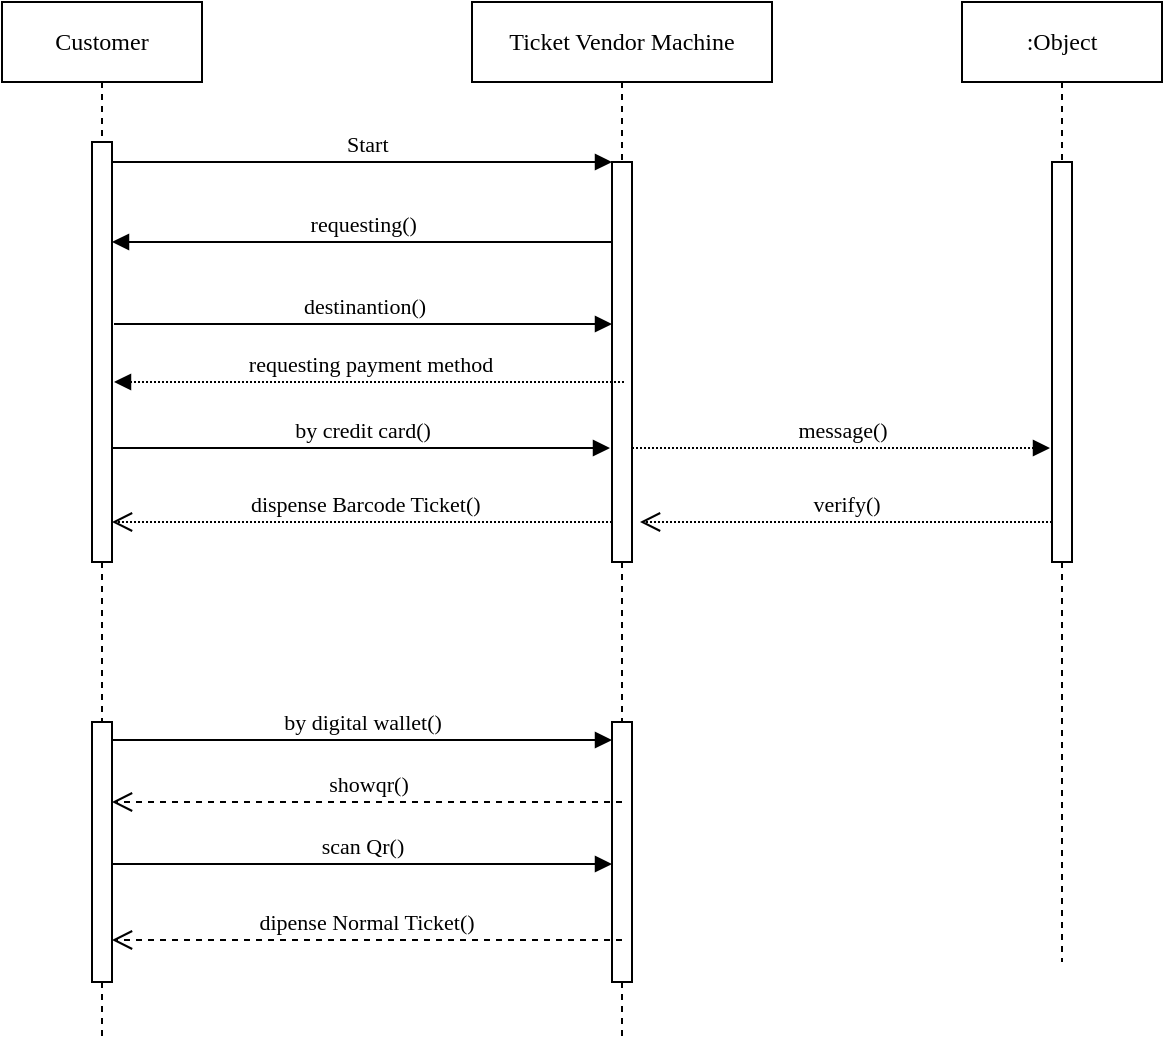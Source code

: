 <mxfile version="21.0.8" type="google"><diagram name="Page-1" id="2YBvvXClWsGukQMizWep"><mxGraphModel grid="1" page="1" gridSize="10" guides="1" tooltips="1" connect="1" arrows="1" fold="1" pageScale="1" pageWidth="850" pageHeight="1100" math="0" shadow="0"><root><mxCell id="0"/><mxCell id="1" parent="0"/><mxCell id="aM9ryv3xv72pqoxQDRHE-1" value="&lt;font face=&quot;Times New Roman&quot;&gt;Customer&lt;/font&gt;" style="shape=umlLifeline;perimeter=lifelinePerimeter;whiteSpace=wrap;html=1;container=0;dropTarget=0;collapsible=0;recursiveResize=0;outlineConnect=0;portConstraint=eastwest;newEdgeStyle={&quot;edgeStyle&quot;:&quot;elbowEdgeStyle&quot;,&quot;elbow&quot;:&quot;vertical&quot;,&quot;curved&quot;:0,&quot;rounded&quot;:0};" vertex="1" parent="1"><mxGeometry x="40" y="40" width="100" height="520" as="geometry"/></mxCell><mxCell id="aM9ryv3xv72pqoxQDRHE-2" value="" style="html=1;points=[];perimeter=orthogonalPerimeter;outlineConnect=0;targetShapes=umlLifeline;portConstraint=eastwest;newEdgeStyle={&quot;edgeStyle&quot;:&quot;elbowEdgeStyle&quot;,&quot;elbow&quot;:&quot;vertical&quot;,&quot;curved&quot;:0,&quot;rounded&quot;:0};" vertex="1" parent="aM9ryv3xv72pqoxQDRHE-1"><mxGeometry x="45" y="70" width="10" height="210" as="geometry"/></mxCell><mxCell id="GFOa1fjo1vVC8wCZ1SYW-7" value="" style="html=1;points=[];perimeter=orthogonalPerimeter;outlineConnect=0;targetShapes=umlLifeline;portConstraint=eastwest;newEdgeStyle={&quot;edgeStyle&quot;:&quot;elbowEdgeStyle&quot;,&quot;elbow&quot;:&quot;vertical&quot;,&quot;curved&quot;:0,&quot;rounded&quot;:0};" vertex="1" parent="aM9ryv3xv72pqoxQDRHE-1"><mxGeometry x="45" y="360" width="10" height="130" as="geometry"/></mxCell><mxCell id="aM9ryv3xv72pqoxQDRHE-5" value="&lt;font face=&quot;Times New Roman&quot;&gt;Ticket Vendor Machine&lt;/font&gt;" style="shape=umlLifeline;perimeter=lifelinePerimeter;whiteSpace=wrap;html=1;container=0;dropTarget=0;collapsible=0;recursiveResize=0;outlineConnect=0;portConstraint=eastwest;newEdgeStyle={&quot;edgeStyle&quot;:&quot;elbowEdgeStyle&quot;,&quot;elbow&quot;:&quot;vertical&quot;,&quot;curved&quot;:0,&quot;rounded&quot;:0};" vertex="1" parent="1"><mxGeometry x="275" y="40" width="150" height="520" as="geometry"/></mxCell><mxCell id="aM9ryv3xv72pqoxQDRHE-6" value="" style="html=1;points=[];perimeter=orthogonalPerimeter;outlineConnect=0;targetShapes=umlLifeline;portConstraint=eastwest;newEdgeStyle={&quot;edgeStyle&quot;:&quot;elbowEdgeStyle&quot;,&quot;elbow&quot;:&quot;vertical&quot;,&quot;curved&quot;:0,&quot;rounded&quot;:0};" vertex="1" parent="aM9ryv3xv72pqoxQDRHE-5"><mxGeometry x="70" y="80" width="10" height="200" as="geometry"/></mxCell><mxCell id="GFOa1fjo1vVC8wCZ1SYW-8" value="" style="html=1;points=[];perimeter=orthogonalPerimeter;outlineConnect=0;targetShapes=umlLifeline;portConstraint=eastwest;newEdgeStyle={&quot;edgeStyle&quot;:&quot;elbowEdgeStyle&quot;,&quot;elbow&quot;:&quot;vertical&quot;,&quot;curved&quot;:0,&quot;rounded&quot;:0};" vertex="1" parent="aM9ryv3xv72pqoxQDRHE-5"><mxGeometry x="70" y="360" width="10" height="130" as="geometry"/></mxCell><mxCell id="aM9ryv3xv72pqoxQDRHE-7" value="&lt;font face=&quot;Times New Roman&quot;&gt;&amp;nbsp;Start&lt;/font&gt;" style="html=1;verticalAlign=bottom;endArrow=block;edgeStyle=elbowEdgeStyle;elbow=vertical;curved=0;rounded=0;" edge="1" parent="1" source="aM9ryv3xv72pqoxQDRHE-2" target="aM9ryv3xv72pqoxQDRHE-6"><mxGeometry x="0.004" relative="1" as="geometry"><mxPoint x="195" y="130" as="sourcePoint"/><Array as="points"><mxPoint x="180" y="120"/></Array><mxPoint as="offset"/></mxGeometry></mxCell><mxCell id="aM9ryv3xv72pqoxQDRHE-9" value="&lt;font face=&quot;Times New Roman&quot;&gt;&amp;nbsp;requesting()&lt;/font&gt;" style="html=1;verticalAlign=bottom;endArrow=block;edgeStyle=elbowEdgeStyle;elbow=vertical;curved=0;rounded=0;" edge="1" parent="1" source="aM9ryv3xv72pqoxQDRHE-6" target="aM9ryv3xv72pqoxQDRHE-2"><mxGeometry x="0.006" relative="1" as="geometry"><mxPoint x="175" y="160" as="sourcePoint"/><Array as="points"><mxPoint x="190" y="160"/></Array><mxPoint x="100" y="160" as="targetPoint"/><mxPoint as="offset"/></mxGeometry></mxCell><mxCell id="yueV0ucawbc_NGxLOiq5-1" value="&lt;font face=&quot;Times New Roman&quot;&gt;:Object&lt;/font&gt;" style="shape=umlLifeline;perimeter=lifelinePerimeter;whiteSpace=wrap;html=1;container=0;dropTarget=0;collapsible=0;recursiveResize=0;outlineConnect=0;portConstraint=eastwest;newEdgeStyle={&quot;edgeStyle&quot;:&quot;elbowEdgeStyle&quot;,&quot;elbow&quot;:&quot;vertical&quot;,&quot;curved&quot;:0,&quot;rounded&quot;:0};" vertex="1" parent="1"><mxGeometry x="520" y="40" width="100" height="480" as="geometry"/></mxCell><mxCell id="yueV0ucawbc_NGxLOiq5-2" value="" style="html=1;points=[];perimeter=orthogonalPerimeter;outlineConnect=0;targetShapes=umlLifeline;portConstraint=eastwest;newEdgeStyle={&quot;edgeStyle&quot;:&quot;elbowEdgeStyle&quot;,&quot;elbow&quot;:&quot;vertical&quot;,&quot;curved&quot;:0,&quot;rounded&quot;:0};" vertex="1" parent="yueV0ucawbc_NGxLOiq5-1"><mxGeometry x="45" y="80" width="10" height="200" as="geometry"/></mxCell><mxCell id="yueV0ucawbc_NGxLOiq5-7" value="&lt;font face=&quot;Times New Roman&quot;&gt;requesting payment method&lt;/font&gt;" style="html=1;verticalAlign=bottom;endArrow=block;edgeStyle=elbowEdgeStyle;elbow=vertical;curved=0;rounded=0;dashed=1;dashPattern=1 1;" edge="1" parent="1"><mxGeometry relative="1" as="geometry"><mxPoint x="351" y="230" as="sourcePoint"/><Array as="points"><mxPoint x="191" y="230"/></Array><mxPoint x="96" y="230" as="targetPoint"/></mxGeometry></mxCell><mxCell id="yueV0ucawbc_NGxLOiq5-8" value="&lt;font face=&quot;Times New Roman&quot;&gt;destinantion()&lt;/font&gt;" style="html=1;verticalAlign=bottom;endArrow=block;edgeStyle=elbowEdgeStyle;elbow=vertical;curved=0;rounded=0;" edge="1" parent="1" target="aM9ryv3xv72pqoxQDRHE-6"><mxGeometry relative="1" as="geometry"><mxPoint x="96" y="201" as="sourcePoint"/><Array as="points"><mxPoint x="181" y="201"/></Array><mxPoint x="340" y="200" as="targetPoint"/></mxGeometry></mxCell><mxCell id="yueV0ucawbc_NGxLOiq5-9" value="&lt;font face=&quot;Times New Roman&quot;&gt;by credit card()&lt;/font&gt;" style="html=1;verticalAlign=bottom;endArrow=block;edgeStyle=elbowEdgeStyle;elbow=vertical;curved=0;rounded=0;" edge="1" parent="1" source="aM9ryv3xv72pqoxQDRHE-2"><mxGeometry relative="1" as="geometry"><mxPoint x="100" y="263" as="sourcePoint"/><Array as="points"><mxPoint x="185" y="263"/></Array><mxPoint x="344" y="263" as="targetPoint"/></mxGeometry></mxCell><mxCell id="GFOa1fjo1vVC8wCZ1SYW-4" value="&lt;font face=&quot;Times New Roman&quot;&gt;message()&lt;/font&gt;" style="html=1;verticalAlign=bottom;endArrow=block;elbow=vertical;rounded=0;dashed=1;dashPattern=1 1;" edge="1" parent="1" source="aM9ryv3xv72pqoxQDRHE-6"><mxGeometry relative="1" as="geometry"><mxPoint x="364" y="263" as="sourcePoint"/><Array as="points"><mxPoint x="459" y="263"/><mxPoint x="553" y="263"/></Array><mxPoint x="564" y="263" as="targetPoint"/></mxGeometry></mxCell><mxCell id="GFOa1fjo1vVC8wCZ1SYW-5" value="&lt;font face=&quot;Times New Roman&quot;&gt;verify()&lt;/font&gt;" style="html=1;verticalAlign=bottom;endArrow=open;dashed=1;endSize=8;elbow=vertical;rounded=0;dashPattern=1 1;" edge="1" parent="1"><mxGeometry relative="1" as="geometry"><mxPoint x="359" y="300" as="targetPoint"/><Array as="points"><mxPoint x="474" y="300"/></Array><mxPoint x="565" y="300" as="sourcePoint"/></mxGeometry></mxCell><mxCell id="GFOa1fjo1vVC8wCZ1SYW-6" value="&lt;font face=&quot;Times New Roman&quot;&gt;&amp;nbsp;dispense Barcode Ticket()&lt;/font&gt;" style="html=1;verticalAlign=bottom;endArrow=open;dashed=1;endSize=8;elbow=vertical;rounded=0;dashPattern=1 1;" edge="1" parent="1" source="aM9ryv3xv72pqoxQDRHE-6" target="aM9ryv3xv72pqoxQDRHE-2"><mxGeometry relative="1" as="geometry"><mxPoint x="100" y="300" as="targetPoint"/><Array as="points"><mxPoint x="195" y="300"/></Array><mxPoint x="340" y="300" as="sourcePoint"/></mxGeometry></mxCell><mxCell id="GFOa1fjo1vVC8wCZ1SYW-9" value="&lt;font face=&quot;Times New Roman&quot;&gt;by digital wallet()&lt;/font&gt;" style="html=1;verticalAlign=bottom;endArrow=block;elbow=vertical;rounded=0;" edge="1" parent="1" source="GFOa1fjo1vVC8wCZ1SYW-7" target="GFOa1fjo1vVC8wCZ1SYW-8"><mxGeometry relative="1" as="geometry"><mxPoint x="100" y="409" as="sourcePoint"/><Array as="points"><mxPoint x="238" y="409"/></Array><mxPoint x="343" y="409" as="targetPoint"/></mxGeometry></mxCell><mxCell id="GFOa1fjo1vVC8wCZ1SYW-10" value="&lt;font face=&quot;Times New Roman&quot;&gt;scan Qr()&lt;/font&gt;" style="html=1;verticalAlign=bottom;endArrow=block;elbow=vertical;rounded=0;exitX=1.5;exitY=0.667;exitDx=0;exitDy=0;exitPerimeter=0;" edge="1" parent="1" target="GFOa1fjo1vVC8wCZ1SYW-8"><mxGeometry relative="1" as="geometry"><mxPoint x="95" y="471.05" as="sourcePoint"/><Array as="points"><mxPoint x="228" y="471"/></Array><mxPoint x="350" y="471" as="targetPoint"/></mxGeometry></mxCell><mxCell id="GFOa1fjo1vVC8wCZ1SYW-11" value="&lt;font face=&quot;Times New Roman&quot;&gt;showqr()&lt;/font&gt;" style="html=1;verticalAlign=bottom;endArrow=open;dashed=1;endSize=8;elbow=vertical;rounded=0;" edge="1" parent="1" target="GFOa1fjo1vVC8wCZ1SYW-7"><mxGeometry relative="1" as="geometry"><mxPoint x="100" y="440" as="targetPoint"/><Array as="points"><mxPoint x="195" y="440"/></Array><mxPoint x="350" y="440" as="sourcePoint"/></mxGeometry></mxCell><mxCell id="GFOa1fjo1vVC8wCZ1SYW-12" value="&lt;font face=&quot;Times New Roman&quot;&gt;dipense Normal Ticket()&lt;/font&gt;" style="html=1;verticalAlign=bottom;endArrow=open;dashed=1;endSize=8;elbow=vertical;rounded=0;" edge="1" parent="1"><mxGeometry x="0.002" relative="1" as="geometry"><mxPoint x="95" y="509" as="targetPoint"/><Array as="points"><mxPoint x="195" y="509"/></Array><mxPoint x="350" y="509" as="sourcePoint"/><mxPoint as="offset"/></mxGeometry></mxCell></root></mxGraphModel></diagram></mxfile>